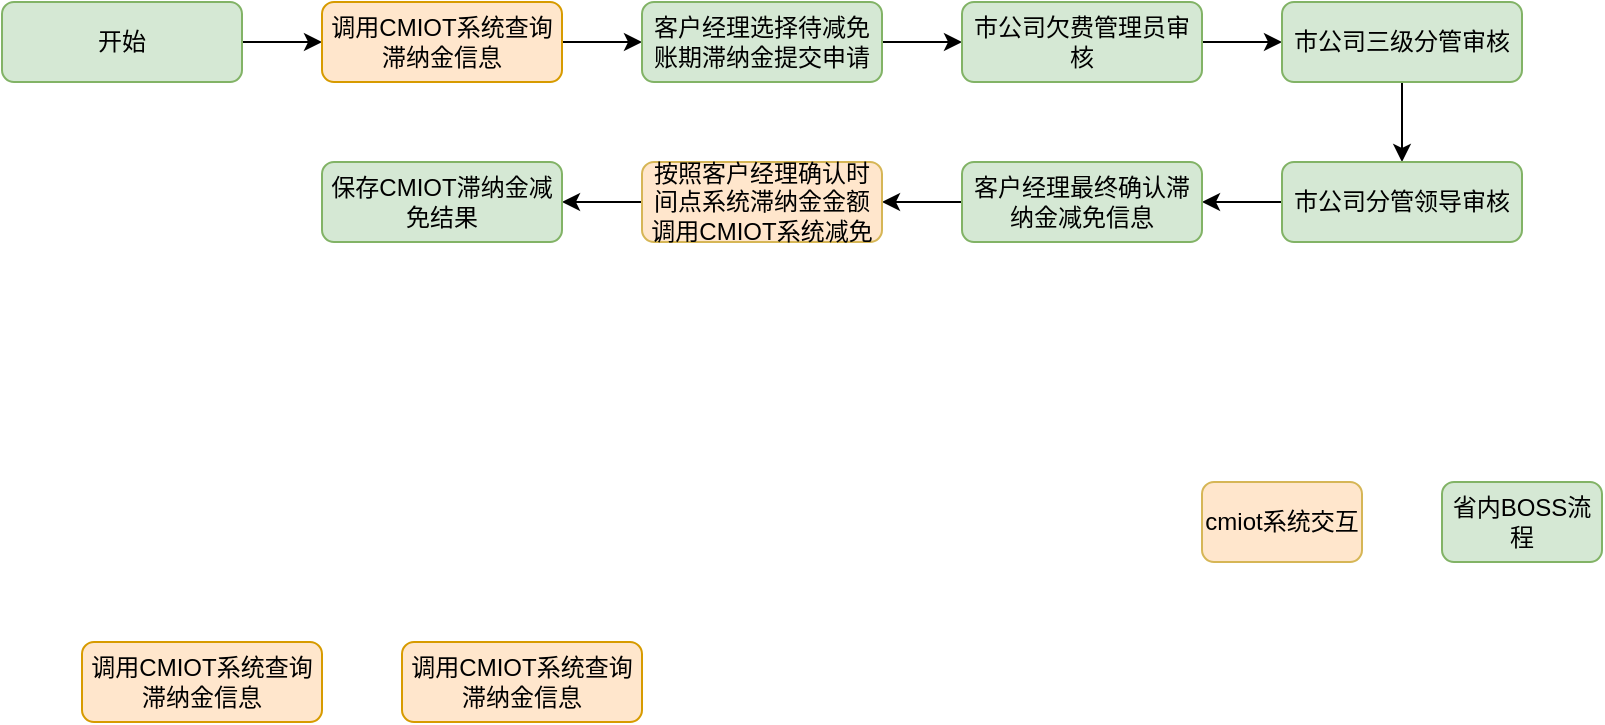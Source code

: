 <mxfile version="24.6.4" type="github">
  <diagram id="C5RBs43oDa-KdzZeNtuy" name="Page-1">
    <mxGraphModel dx="1026" dy="609" grid="1" gridSize="10" guides="1" tooltips="1" connect="1" arrows="0" fold="1" page="1" pageScale="1" pageWidth="827" pageHeight="1169" math="0" shadow="0">
      <root>
        <mxCell id="WIyWlLk6GJQsqaUBKTNV-0" />
        <mxCell id="WIyWlLk6GJQsqaUBKTNV-1" parent="WIyWlLk6GJQsqaUBKTNV-0" />
        <mxCell id="8VSuivEfDgMJLiorOXwz-0" value="" style="edgeStyle=orthogonalEdgeStyle;rounded=0;orthogonalLoop=1;jettySize=auto;html=1;" edge="1" parent="WIyWlLk6GJQsqaUBKTNV-1" source="WIyWlLk6GJQsqaUBKTNV-3" target="WIyWlLk6GJQsqaUBKTNV-7">
          <mxGeometry relative="1" as="geometry" />
        </mxCell>
        <mxCell id="WIyWlLk6GJQsqaUBKTNV-3" value="开始" style="rounded=1;whiteSpace=wrap;html=1;fontSize=12;glass=0;strokeWidth=1;shadow=0;fillColor=#d5e8d4;strokeColor=#82b366;" parent="WIyWlLk6GJQsqaUBKTNV-1" vertex="1">
          <mxGeometry y="200" width="120" height="40" as="geometry" />
        </mxCell>
        <mxCell id="8VSuivEfDgMJLiorOXwz-2" value="" style="edgeStyle=orthogonalEdgeStyle;rounded=0;orthogonalLoop=1;jettySize=auto;html=1;" edge="1" parent="WIyWlLk6GJQsqaUBKTNV-1" source="WIyWlLk6GJQsqaUBKTNV-7" target="8VSuivEfDgMJLiorOXwz-1">
          <mxGeometry relative="1" as="geometry" />
        </mxCell>
        <mxCell id="WIyWlLk6GJQsqaUBKTNV-7" value="调用CMIOT系统查询滞纳金信息" style="rounded=1;whiteSpace=wrap;html=1;fontSize=12;glass=0;strokeWidth=1;shadow=0;fillColor=#ffe6cc;strokeColor=#d79b00;" parent="WIyWlLk6GJQsqaUBKTNV-1" vertex="1">
          <mxGeometry x="160" y="200" width="120" height="40" as="geometry" />
        </mxCell>
        <mxCell id="8VSuivEfDgMJLiorOXwz-4" value="" style="edgeStyle=orthogonalEdgeStyle;rounded=0;orthogonalLoop=1;jettySize=auto;html=1;" edge="1" parent="WIyWlLk6GJQsqaUBKTNV-1" source="8VSuivEfDgMJLiorOXwz-1" target="8VSuivEfDgMJLiorOXwz-3">
          <mxGeometry relative="1" as="geometry" />
        </mxCell>
        <mxCell id="8VSuivEfDgMJLiorOXwz-1" value="客户经理选择待减免账期滞纳金提交申请" style="rounded=1;whiteSpace=wrap;html=1;fontSize=12;glass=0;strokeWidth=1;shadow=0;fillColor=#d5e8d4;strokeColor=#82b366;" vertex="1" parent="WIyWlLk6GJQsqaUBKTNV-1">
          <mxGeometry x="320" y="200" width="120" height="40" as="geometry" />
        </mxCell>
        <mxCell id="8VSuivEfDgMJLiorOXwz-6" value="" style="edgeStyle=orthogonalEdgeStyle;rounded=0;orthogonalLoop=1;jettySize=auto;html=1;" edge="1" parent="WIyWlLk6GJQsqaUBKTNV-1" source="8VSuivEfDgMJLiorOXwz-3" target="8VSuivEfDgMJLiorOXwz-5">
          <mxGeometry relative="1" as="geometry" />
        </mxCell>
        <mxCell id="8VSuivEfDgMJLiorOXwz-3" value="市公司欠费管理员审核" style="rounded=1;whiteSpace=wrap;html=1;fontSize=12;glass=0;strokeWidth=1;shadow=0;fillColor=#d5e8d4;strokeColor=#82b366;" vertex="1" parent="WIyWlLk6GJQsqaUBKTNV-1">
          <mxGeometry x="480" y="200" width="120" height="40" as="geometry" />
        </mxCell>
        <mxCell id="8VSuivEfDgMJLiorOXwz-8" value="" style="edgeStyle=orthogonalEdgeStyle;rounded=0;orthogonalLoop=1;jettySize=auto;html=1;" edge="1" parent="WIyWlLk6GJQsqaUBKTNV-1" source="8VSuivEfDgMJLiorOXwz-5" target="8VSuivEfDgMJLiorOXwz-7">
          <mxGeometry relative="1" as="geometry" />
        </mxCell>
        <mxCell id="8VSuivEfDgMJLiorOXwz-5" value="市公司三级分管审核" style="rounded=1;whiteSpace=wrap;html=1;fontSize=12;glass=0;strokeWidth=1;shadow=0;fillColor=#d5e8d4;strokeColor=#82b366;" vertex="1" parent="WIyWlLk6GJQsqaUBKTNV-1">
          <mxGeometry x="640" y="200" width="120" height="40" as="geometry" />
        </mxCell>
        <mxCell id="8VSuivEfDgMJLiorOXwz-10" value="" style="edgeStyle=orthogonalEdgeStyle;rounded=0;orthogonalLoop=1;jettySize=auto;html=1;" edge="1" parent="WIyWlLk6GJQsqaUBKTNV-1" source="8VSuivEfDgMJLiorOXwz-7" target="8VSuivEfDgMJLiorOXwz-9">
          <mxGeometry relative="1" as="geometry" />
        </mxCell>
        <mxCell id="8VSuivEfDgMJLiorOXwz-7" value="市公司分管领导审核" style="rounded=1;whiteSpace=wrap;html=1;fontSize=12;glass=0;strokeWidth=1;shadow=0;fillColor=#d5e8d4;strokeColor=#82b366;" vertex="1" parent="WIyWlLk6GJQsqaUBKTNV-1">
          <mxGeometry x="640" y="280" width="120" height="40" as="geometry" />
        </mxCell>
        <mxCell id="8VSuivEfDgMJLiorOXwz-12" value="" style="edgeStyle=orthogonalEdgeStyle;rounded=0;orthogonalLoop=1;jettySize=auto;html=1;" edge="1" parent="WIyWlLk6GJQsqaUBKTNV-1" source="8VSuivEfDgMJLiorOXwz-9" target="8VSuivEfDgMJLiorOXwz-11">
          <mxGeometry relative="1" as="geometry" />
        </mxCell>
        <mxCell id="8VSuivEfDgMJLiorOXwz-9" value="客户经理最终确认滞纳金减免信息" style="rounded=1;whiteSpace=wrap;html=1;fontSize=12;glass=0;strokeWidth=1;shadow=0;fillColor=#d5e8d4;strokeColor=#82b366;" vertex="1" parent="WIyWlLk6GJQsqaUBKTNV-1">
          <mxGeometry x="480" y="280" width="120" height="40" as="geometry" />
        </mxCell>
        <mxCell id="8VSuivEfDgMJLiorOXwz-16" value="" style="edgeStyle=orthogonalEdgeStyle;rounded=0;orthogonalLoop=1;jettySize=auto;html=1;" edge="1" parent="WIyWlLk6GJQsqaUBKTNV-1" source="8VSuivEfDgMJLiorOXwz-11" target="8VSuivEfDgMJLiorOXwz-14">
          <mxGeometry relative="1" as="geometry" />
        </mxCell>
        <mxCell id="8VSuivEfDgMJLiorOXwz-11" value="按照客户经理确认时间点系统滞纳金金额调用CMIOT系统减免" style="rounded=1;whiteSpace=wrap;html=1;fontSize=12;glass=0;strokeWidth=1;shadow=0;fillColor=#FFE6CC;strokeColor=#d6b656;" vertex="1" parent="WIyWlLk6GJQsqaUBKTNV-1">
          <mxGeometry x="320" y="280" width="120" height="40" as="geometry" />
        </mxCell>
        <mxCell id="8VSuivEfDgMJLiorOXwz-14" value="保存CMIOT滞纳金减免结果" style="rounded=1;whiteSpace=wrap;html=1;fontSize=12;glass=0;strokeWidth=1;shadow=0;fillColor=#d5e8d4;strokeColor=#82b366;" vertex="1" parent="WIyWlLk6GJQsqaUBKTNV-1">
          <mxGeometry x="160" y="280" width="120" height="40" as="geometry" />
        </mxCell>
        <mxCell id="8VSuivEfDgMJLiorOXwz-20" value="cmiot系统交互" style="rounded=1;whiteSpace=wrap;html=1;fontSize=12;glass=0;strokeWidth=1;shadow=0;fillColor=#FFE6CC;strokeColor=#d6b656;" vertex="1" parent="WIyWlLk6GJQsqaUBKTNV-1">
          <mxGeometry x="600" y="440" width="80" height="40" as="geometry" />
        </mxCell>
        <mxCell id="8VSuivEfDgMJLiorOXwz-21" value="省内BOSS流程" style="rounded=1;whiteSpace=wrap;html=1;fontSize=12;glass=0;strokeWidth=1;shadow=0;fillColor=#d5e8d4;strokeColor=#82b366;" vertex="1" parent="WIyWlLk6GJQsqaUBKTNV-1">
          <mxGeometry x="720" y="440" width="80" height="40" as="geometry" />
        </mxCell>
        <mxCell id="8VSuivEfDgMJLiorOXwz-24" value="调用CMIOT系统查询滞纳金信息" style="rounded=1;whiteSpace=wrap;html=1;fontSize=12;glass=0;strokeWidth=1;shadow=0;fillColor=#ffe6cc;strokeColor=#d79b00;" vertex="1" parent="WIyWlLk6GJQsqaUBKTNV-1">
          <mxGeometry x="40" y="520" width="120" height="40" as="geometry" />
        </mxCell>
        <mxCell id="8VSuivEfDgMJLiorOXwz-25" value="调用CMIOT系统查询滞纳金信息" style="rounded=1;whiteSpace=wrap;html=1;fontSize=12;glass=0;strokeWidth=1;shadow=0;fillColor=#ffe6cc;strokeColor=#d79b00;" vertex="1" parent="WIyWlLk6GJQsqaUBKTNV-1">
          <mxGeometry x="200" y="520" width="120" height="40" as="geometry" />
        </mxCell>
      </root>
    </mxGraphModel>
  </diagram>
</mxfile>
